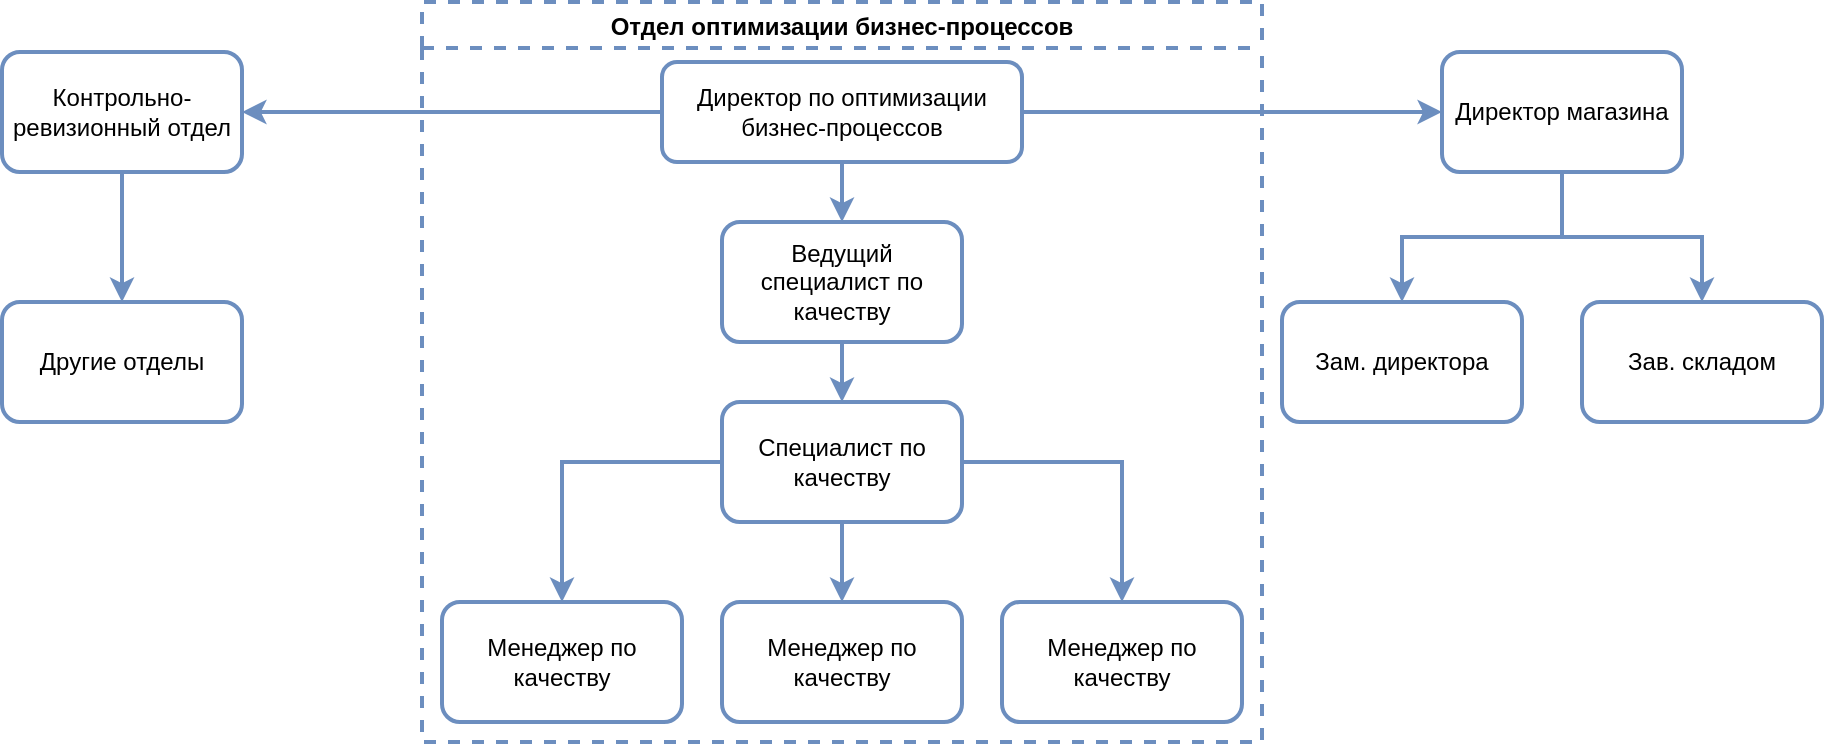 <mxfile version="16.6.4" type="github">
  <diagram id="FrTSy62S7so-4GbvyX8u" name="Page-1">
    <mxGraphModel dx="1182" dy="735" grid="1" gridSize="10" guides="1" tooltips="1" connect="1" arrows="1" fold="1" page="1" pageScale="1" pageWidth="827" pageHeight="1169" math="0" shadow="0">
      <root>
        <mxCell id="0" />
        <mxCell id="1" parent="0" />
        <mxCell id="aT75cl-KFRX4s-wZnaRf-3" value="" style="edgeStyle=orthogonalEdgeStyle;rounded=0;orthogonalLoop=1;jettySize=auto;html=1;strokeColor=#6C8EBF;strokeWidth=2;" parent="1" source="aT75cl-KFRX4s-wZnaRf-1" target="aT75cl-KFRX4s-wZnaRf-2" edge="1">
          <mxGeometry relative="1" as="geometry" />
        </mxCell>
        <mxCell id="aT75cl-KFRX4s-wZnaRf-13" value="" style="edgeStyle=orthogonalEdgeStyle;rounded=0;orthogonalLoop=1;jettySize=auto;html=1;strokeColor=#6C8EBF;strokeWidth=2;" parent="1" source="aT75cl-KFRX4s-wZnaRf-1" target="aT75cl-KFRX4s-wZnaRf-12" edge="1">
          <mxGeometry relative="1" as="geometry" />
        </mxCell>
        <mxCell id="aT75cl-KFRX4s-wZnaRf-19" value="" style="edgeStyle=orthogonalEdgeStyle;rounded=0;orthogonalLoop=1;jettySize=auto;html=1;strokeColor=#6C8EBF;strokeWidth=2;" parent="1" source="aT75cl-KFRX4s-wZnaRf-1" target="aT75cl-KFRX4s-wZnaRf-18" edge="1">
          <mxGeometry relative="1" as="geometry" />
        </mxCell>
        <mxCell id="aT75cl-KFRX4s-wZnaRf-1" value="Директор по оптимизации бизнес-процессов" style="rounded=1;whiteSpace=wrap;html=1;strokeColor=#6C8EBF;strokeWidth=2;" parent="1" vertex="1">
          <mxGeometry x="600" y="410" width="180" height="50" as="geometry" />
        </mxCell>
        <mxCell id="aT75cl-KFRX4s-wZnaRf-5" value="" style="edgeStyle=orthogonalEdgeStyle;rounded=0;orthogonalLoop=1;jettySize=auto;html=1;strokeColor=#6C8EBF;strokeWidth=2;" parent="1" source="aT75cl-KFRX4s-wZnaRf-2" target="aT75cl-KFRX4s-wZnaRf-4" edge="1">
          <mxGeometry relative="1" as="geometry" />
        </mxCell>
        <mxCell id="aT75cl-KFRX4s-wZnaRf-2" value="Ведущий специалист по качеству" style="whiteSpace=wrap;html=1;rounded=1;strokeColor=#6C8EBF;strokeWidth=2;" parent="1" vertex="1">
          <mxGeometry x="630" y="490" width="120" height="60" as="geometry" />
        </mxCell>
        <mxCell id="aT75cl-KFRX4s-wZnaRf-7" value="" style="edgeStyle=orthogonalEdgeStyle;rounded=0;orthogonalLoop=1;jettySize=auto;html=1;strokeColor=#6C8EBF;strokeWidth=2;" parent="1" source="aT75cl-KFRX4s-wZnaRf-4" target="aT75cl-KFRX4s-wZnaRf-6" edge="1">
          <mxGeometry relative="1" as="geometry" />
        </mxCell>
        <mxCell id="aT75cl-KFRX4s-wZnaRf-9" value="" style="edgeStyle=orthogonalEdgeStyle;rounded=0;orthogonalLoop=1;jettySize=auto;html=1;strokeColor=#6C8EBF;strokeWidth=2;" parent="1" source="aT75cl-KFRX4s-wZnaRf-4" target="aT75cl-KFRX4s-wZnaRf-8" edge="1">
          <mxGeometry relative="1" as="geometry" />
        </mxCell>
        <mxCell id="aT75cl-KFRX4s-wZnaRf-11" value="" style="edgeStyle=orthogonalEdgeStyle;rounded=0;orthogonalLoop=1;jettySize=auto;html=1;strokeColor=#6C8EBF;strokeWidth=2;" parent="1" source="aT75cl-KFRX4s-wZnaRf-4" target="aT75cl-KFRX4s-wZnaRf-10" edge="1">
          <mxGeometry relative="1" as="geometry" />
        </mxCell>
        <mxCell id="aT75cl-KFRX4s-wZnaRf-4" value="Специалист по качеству" style="whiteSpace=wrap;html=1;rounded=1;strokeColor=#6C8EBF;strokeWidth=2;" parent="1" vertex="1">
          <mxGeometry x="630" y="580" width="120" height="60" as="geometry" />
        </mxCell>
        <mxCell id="aT75cl-KFRX4s-wZnaRf-6" value="Менеджер по качеству" style="whiteSpace=wrap;html=1;rounded=1;strokeColor=#6C8EBF;strokeWidth=2;" parent="1" vertex="1">
          <mxGeometry x="490" y="680" width="120" height="60" as="geometry" />
        </mxCell>
        <mxCell id="aT75cl-KFRX4s-wZnaRf-8" value="Менеджер по качеству" style="whiteSpace=wrap;html=1;rounded=1;strokeColor=#6C8EBF;strokeWidth=2;" parent="1" vertex="1">
          <mxGeometry x="630" y="680" width="120" height="60" as="geometry" />
        </mxCell>
        <mxCell id="aT75cl-KFRX4s-wZnaRf-10" value="Менеджер по качеству" style="whiteSpace=wrap;html=1;rounded=1;strokeColor=#6C8EBF;strokeWidth=2;" parent="1" vertex="1">
          <mxGeometry x="770" y="680" width="120" height="60" as="geometry" />
        </mxCell>
        <mxCell id="aT75cl-KFRX4s-wZnaRf-15" value="" style="edgeStyle=orthogonalEdgeStyle;rounded=0;orthogonalLoop=1;jettySize=auto;html=1;strokeColor=#6C8EBF;strokeWidth=2;" parent="1" source="aT75cl-KFRX4s-wZnaRf-12" target="aT75cl-KFRX4s-wZnaRf-14" edge="1">
          <mxGeometry relative="1" as="geometry" />
        </mxCell>
        <mxCell id="aT75cl-KFRX4s-wZnaRf-17" value="" style="edgeStyle=orthogonalEdgeStyle;rounded=0;orthogonalLoop=1;jettySize=auto;html=1;strokeColor=#6C8EBF;strokeWidth=2;" parent="1" source="aT75cl-KFRX4s-wZnaRf-12" target="aT75cl-KFRX4s-wZnaRf-16" edge="1">
          <mxGeometry relative="1" as="geometry" />
        </mxCell>
        <mxCell id="aT75cl-KFRX4s-wZnaRf-12" value="Директор магазина" style="whiteSpace=wrap;html=1;rounded=1;strokeColor=#6C8EBF;strokeWidth=2;" parent="1" vertex="1">
          <mxGeometry x="990" y="405" width="120" height="60" as="geometry" />
        </mxCell>
        <mxCell id="aT75cl-KFRX4s-wZnaRf-14" value="Зам. директора" style="whiteSpace=wrap;html=1;rounded=1;strokeColor=#6C8EBF;strokeWidth=2;" parent="1" vertex="1">
          <mxGeometry x="910" y="530" width="120" height="60" as="geometry" />
        </mxCell>
        <mxCell id="aT75cl-KFRX4s-wZnaRf-16" value="Зав. складом" style="whiteSpace=wrap;html=1;rounded=1;strokeColor=#6C8EBF;strokeWidth=2;" parent="1" vertex="1">
          <mxGeometry x="1060" y="530" width="120" height="60" as="geometry" />
        </mxCell>
        <mxCell id="aT75cl-KFRX4s-wZnaRf-21" value="" style="edgeStyle=orthogonalEdgeStyle;rounded=0;orthogonalLoop=1;jettySize=auto;html=1;strokeColor=#6C8EBF;strokeWidth=2;" parent="1" source="aT75cl-KFRX4s-wZnaRf-18" target="aT75cl-KFRX4s-wZnaRf-20" edge="1">
          <mxGeometry relative="1" as="geometry" />
        </mxCell>
        <mxCell id="aT75cl-KFRX4s-wZnaRf-18" value="Контрольно-ревизионный отдел" style="whiteSpace=wrap;html=1;rounded=1;strokeColor=#6C8EBF;strokeWidth=2;" parent="1" vertex="1">
          <mxGeometry x="270" y="405" width="120" height="60" as="geometry" />
        </mxCell>
        <mxCell id="aT75cl-KFRX4s-wZnaRf-20" value="Другие отделы" style="whiteSpace=wrap;html=1;rounded=1;strokeColor=#6C8EBF;strokeWidth=2;" parent="1" vertex="1">
          <mxGeometry x="270" y="530" width="120" height="60" as="geometry" />
        </mxCell>
        <mxCell id="aT75cl-KFRX4s-wZnaRf-23" value="Отдел оптимизации бизнес-процессов" style="swimlane;dashed=1;strokeColor=#6C8EBF;strokeWidth=2;" parent="1" vertex="1">
          <mxGeometry x="480" y="380" width="420" height="370" as="geometry">
            <mxRectangle x="160" y="30" width="260" height="23" as="alternateBounds" />
          </mxGeometry>
        </mxCell>
      </root>
    </mxGraphModel>
  </diagram>
</mxfile>
